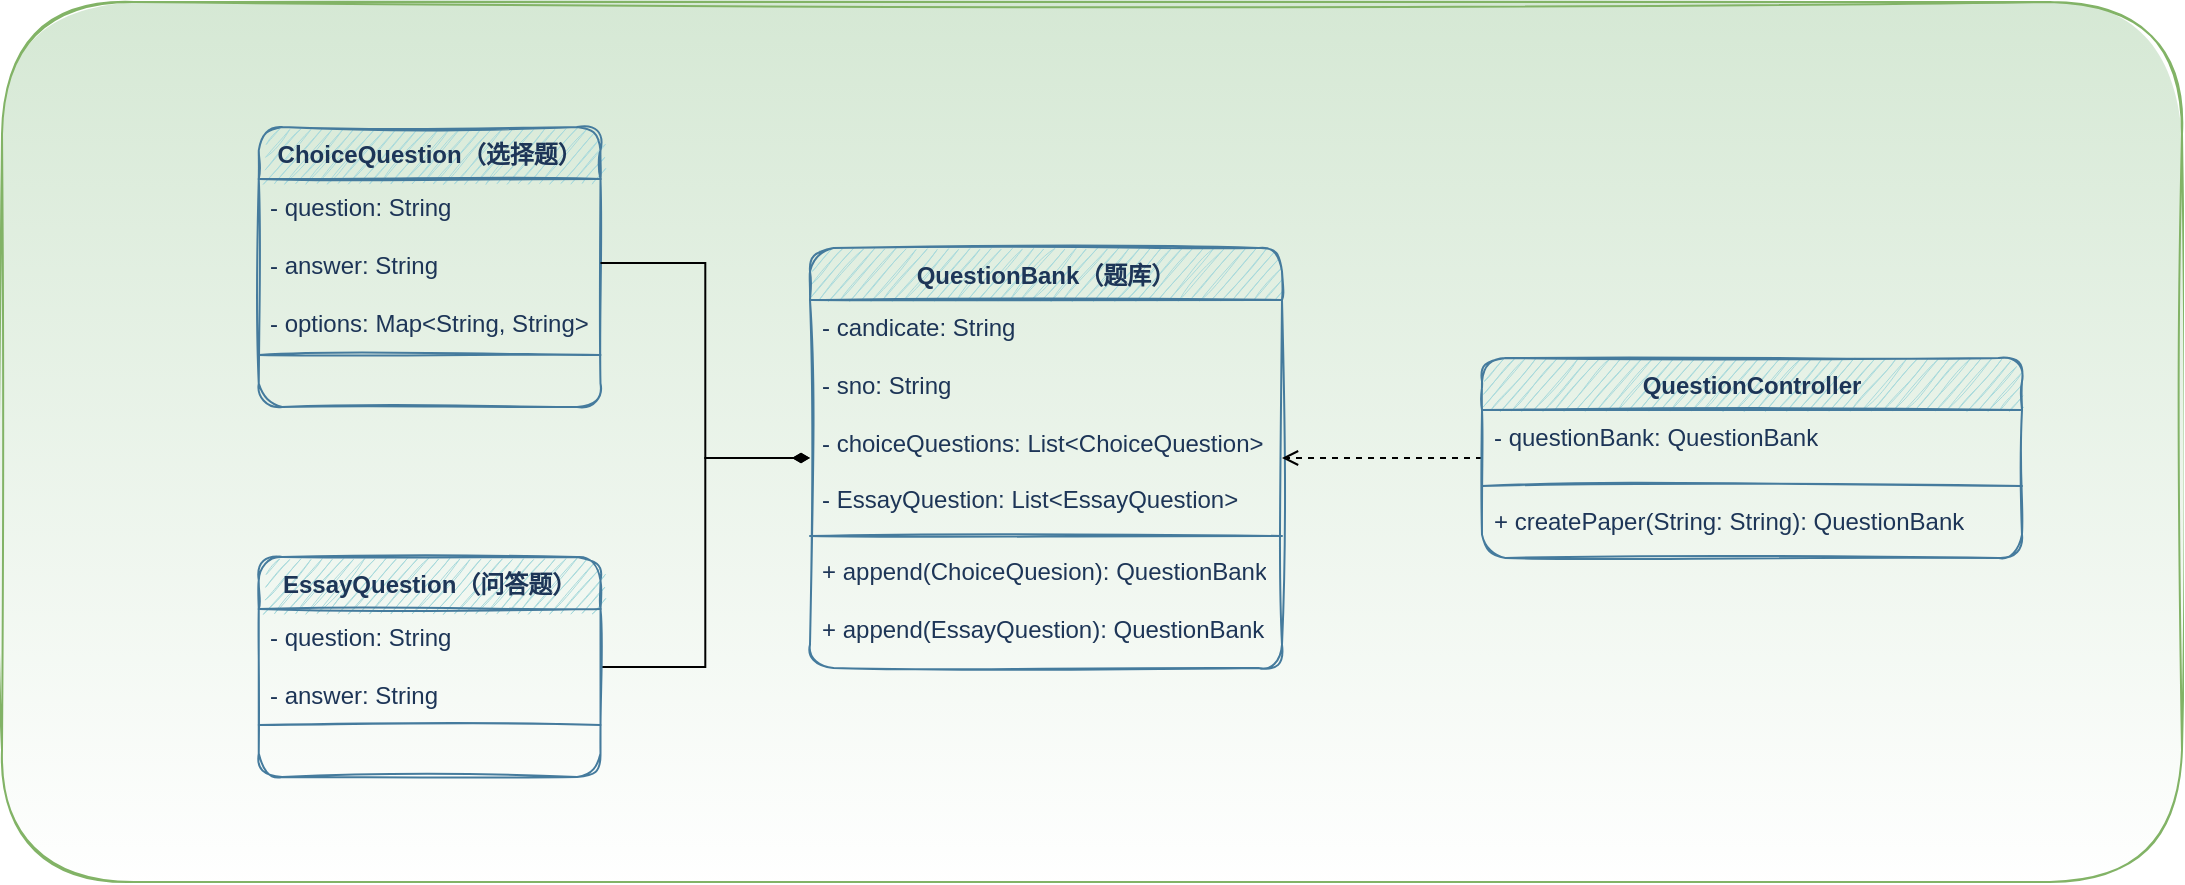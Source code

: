 <mxfile version="17.2.1" type="device"><diagram id="u-0PSGz0bRT5Q4-UYbc9" name="第 1 页"><mxGraphModel dx="3109" dy="2563" grid="1" gridSize="10" guides="1" tooltips="1" connect="1" arrows="1" fold="1" page="1" pageScale="1" pageWidth="827" pageHeight="1169" math="0" shadow="0"><root><mxCell id="0"/><mxCell id="1" parent="0"/><mxCell id="uE0cTODmxKCIgq9IifA6-1" value="" style="rounded=1;whiteSpace=wrap;html=1;sketch=1;labelBackgroundColor=none;fillColor=#d5e8d4;strokeColor=#82b366;gradientColor=#ffffff;" parent="1" vertex="1"><mxGeometry x="-1540" y="260" width="1090" height="440" as="geometry"/></mxCell><mxCell id="uE0cTODmxKCIgq9IifA6-5" value="ChoiceQuestion（选择题）" style="swimlane;fontStyle=1;align=center;verticalAlign=top;childLayout=stackLayout;horizontal=1;startSize=26;horizontalStack=0;resizeParent=1;resizeParentMax=0;resizeLast=0;collapsible=1;marginBottom=0;fontSize=12;sketch=1;fillColor=#A8DADC;strokeColor=#457B9D;fontColor=#1D3557;rounded=1;" parent="1" vertex="1"><mxGeometry x="-1411.62" y="322.5" width="170.87" height="140" as="geometry"/></mxCell><mxCell id="uE0cTODmxKCIgq9IifA6-6" value="- question: String&lt;br&gt;&lt;br&gt;- answer: String&lt;br&gt;&lt;br&gt;- options: Map&amp;lt;String, String&amp;gt;" style="text;strokeColor=none;fillColor=none;align=left;verticalAlign=top;spacingLeft=4;spacingRight=4;overflow=hidden;rotatable=0;points=[[0,0.5],[1,0.5]];portConstraint=eastwest;fontSize=12;html=1;sketch=1;fontColor=#1D3557;rounded=1;" parent="uE0cTODmxKCIgq9IifA6-5" vertex="1"><mxGeometry y="26" width="170.87" height="84" as="geometry"/></mxCell><mxCell id="uE0cTODmxKCIgq9IifA6-7" value="" style="line;strokeWidth=1;fillColor=none;align=left;verticalAlign=middle;spacingTop=-1;spacingLeft=3;spacingRight=3;rotatable=0;labelPosition=right;points=[];portConstraint=eastwest;fontSize=12;sketch=1;labelBackgroundColor=#F1FAEE;strokeColor=#457B9D;fontColor=#1D3557;rounded=1;" parent="uE0cTODmxKCIgq9IifA6-5" vertex="1"><mxGeometry y="110" width="170.87" height="8" as="geometry"/></mxCell><mxCell id="uE0cTODmxKCIgq9IifA6-8" value="&amp;nbsp;" style="text;strokeColor=none;fillColor=none;align=left;verticalAlign=top;spacingLeft=4;spacingRight=4;overflow=hidden;rotatable=0;points=[[0,0.5],[1,0.5]];portConstraint=eastwest;fontSize=12;html=1;sketch=1;fontColor=#1D3557;rounded=1;" parent="uE0cTODmxKCIgq9IifA6-5" vertex="1"><mxGeometry y="118" width="170.87" height="22" as="geometry"/></mxCell><mxCell id="uE0cTODmxKCIgq9IifA6-17" value="QuestionBank（题库）" style="swimlane;fontStyle=1;align=center;verticalAlign=top;childLayout=stackLayout;horizontal=1;startSize=26;horizontalStack=0;resizeParent=1;resizeParentMax=0;resizeLast=0;collapsible=1;marginBottom=0;fontSize=12;sketch=1;fillColor=#A8DADC;strokeColor=#457B9D;fontColor=#1D3557;rounded=1;" parent="1" vertex="1"><mxGeometry x="-1136" y="383" width="236" height="210" as="geometry"/></mxCell><mxCell id="uE0cTODmxKCIgq9IifA6-18" value="- candicate: String&lt;br&gt;&lt;br&gt;- sno: String&lt;br&gt;&lt;br&gt;- choiceQuestions: List&amp;lt;ChoiceQuestion&amp;gt;&lt;br&gt;&lt;br&gt;- EssayQuestion: List&amp;lt;EssayQuestion&amp;gt;" style="text;strokeColor=none;fillColor=none;align=left;verticalAlign=top;spacingLeft=4;spacingRight=4;overflow=hidden;rotatable=0;points=[[0,0.5],[1,0.5]];portConstraint=eastwest;fontSize=12;html=1;sketch=1;fontColor=#1D3557;rounded=1;" parent="uE0cTODmxKCIgq9IifA6-17" vertex="1"><mxGeometry y="26" width="236" height="114" as="geometry"/></mxCell><mxCell id="uE0cTODmxKCIgq9IifA6-19" value="" style="line;strokeWidth=1;fillColor=none;align=left;verticalAlign=middle;spacingTop=-1;spacingLeft=3;spacingRight=3;rotatable=0;labelPosition=right;points=[];portConstraint=eastwest;fontSize=12;sketch=1;labelBackgroundColor=#F1FAEE;strokeColor=#457B9D;fontColor=#1D3557;rounded=1;" parent="uE0cTODmxKCIgq9IifA6-17" vertex="1"><mxGeometry y="140" width="236" height="8" as="geometry"/></mxCell><mxCell id="uE0cTODmxKCIgq9IifA6-20" value="+ append(ChoiceQuesion): QuestionBank&lt;br&gt;&lt;br&gt;+ append(EssayQuestion): QuestionBank" style="text;strokeColor=none;fillColor=none;align=left;verticalAlign=top;spacingLeft=4;spacingRight=4;overflow=hidden;rotatable=0;points=[[0,0.5],[1,0.5]];portConstraint=eastwest;fontSize=12;html=1;sketch=1;fontColor=#1D3557;rounded=1;" parent="uE0cTODmxKCIgq9IifA6-17" vertex="1"><mxGeometry y="148" width="236" height="62" as="geometry"/></mxCell><mxCell id="APh35g0jUquIuUjAB045-9" style="edgeStyle=orthogonalEdgeStyle;rounded=0;orthogonalLoop=1;jettySize=auto;html=1;endArrow=diamondThin;endFill=1;" parent="1" source="APh35g0jUquIuUjAB045-1" target="uE0cTODmxKCIgq9IifA6-17" edge="1"><mxGeometry relative="1" as="geometry"/></mxCell><mxCell id="APh35g0jUquIuUjAB045-1" value="EssayQuestion（问答题）" style="swimlane;fontStyle=1;align=center;verticalAlign=top;childLayout=stackLayout;horizontal=1;startSize=26;horizontalStack=0;resizeParent=1;resizeParentMax=0;resizeLast=0;collapsible=1;marginBottom=0;fontSize=12;sketch=1;fillColor=#A8DADC;strokeColor=#457B9D;fontColor=#1D3557;rounded=1;" parent="1" vertex="1"><mxGeometry x="-1411.62" y="537.5" width="170.87" height="110" as="geometry"/></mxCell><mxCell id="APh35g0jUquIuUjAB045-2" value="- question: String&lt;br&gt;&lt;br&gt;- answer: String" style="text;strokeColor=none;fillColor=none;align=left;verticalAlign=top;spacingLeft=4;spacingRight=4;overflow=hidden;rotatable=0;points=[[0,0.5],[1,0.5]];portConstraint=eastwest;fontSize=12;html=1;sketch=1;fontColor=#1D3557;rounded=1;" parent="APh35g0jUquIuUjAB045-1" vertex="1"><mxGeometry y="26" width="170.87" height="54" as="geometry"/></mxCell><mxCell id="APh35g0jUquIuUjAB045-3" value="" style="line;strokeWidth=1;fillColor=none;align=left;verticalAlign=middle;spacingTop=-1;spacingLeft=3;spacingRight=3;rotatable=0;labelPosition=right;points=[];portConstraint=eastwest;fontSize=12;sketch=1;labelBackgroundColor=#F1FAEE;strokeColor=#457B9D;fontColor=#1D3557;rounded=1;" parent="APh35g0jUquIuUjAB045-1" vertex="1"><mxGeometry y="80" width="170.87" height="8" as="geometry"/></mxCell><mxCell id="APh35g0jUquIuUjAB045-4" value="&amp;nbsp;" style="text;strokeColor=none;fillColor=none;align=left;verticalAlign=top;spacingLeft=4;spacingRight=4;overflow=hidden;rotatable=0;points=[[0,0.5],[1,0.5]];portConstraint=eastwest;fontSize=12;html=1;sketch=1;fontColor=#1D3557;rounded=1;" parent="APh35g0jUquIuUjAB045-1" vertex="1"><mxGeometry y="88" width="170.87" height="22" as="geometry"/></mxCell><mxCell id="APh35g0jUquIuUjAB045-8" style="edgeStyle=orthogonalEdgeStyle;rounded=0;orthogonalLoop=1;jettySize=auto;html=1;endArrow=diamondThin;endFill=1;" parent="1" source="uE0cTODmxKCIgq9IifA6-6" target="uE0cTODmxKCIgq9IifA6-17" edge="1"><mxGeometry relative="1" as="geometry"/></mxCell><mxCell id="APh35g0jUquIuUjAB045-14" style="edgeStyle=orthogonalEdgeStyle;rounded=0;orthogonalLoop=1;jettySize=auto;html=1;endArrow=open;endFill=0;dashed=1;" parent="1" source="APh35g0jUquIuUjAB045-10" target="uE0cTODmxKCIgq9IifA6-17" edge="1"><mxGeometry relative="1" as="geometry"/></mxCell><mxCell id="APh35g0jUquIuUjAB045-10" value="QuestionController" style="swimlane;fontStyle=1;align=center;verticalAlign=top;childLayout=stackLayout;horizontal=1;startSize=26;horizontalStack=0;resizeParent=1;resizeParentMax=0;resizeLast=0;collapsible=1;marginBottom=0;fontSize=12;sketch=1;fillColor=#A8DADC;strokeColor=#457B9D;fontColor=#1D3557;rounded=1;" parent="1" vertex="1"><mxGeometry x="-800" y="438" width="270" height="100" as="geometry"/></mxCell><mxCell id="APh35g0jUquIuUjAB045-11" value="- questionBank: QuestionBank" style="text;strokeColor=none;fillColor=none;align=left;verticalAlign=top;spacingLeft=4;spacingRight=4;overflow=hidden;rotatable=0;points=[[0,0.5],[1,0.5]];portConstraint=eastwest;fontSize=12;html=1;sketch=1;fontColor=#1D3557;rounded=1;" parent="APh35g0jUquIuUjAB045-10" vertex="1"><mxGeometry y="26" width="270" height="34" as="geometry"/></mxCell><mxCell id="APh35g0jUquIuUjAB045-12" value="" style="line;strokeWidth=1;fillColor=none;align=left;verticalAlign=middle;spacingTop=-1;spacingLeft=3;spacingRight=3;rotatable=0;labelPosition=right;points=[];portConstraint=eastwest;fontSize=12;sketch=1;labelBackgroundColor=#F1FAEE;strokeColor=#457B9D;fontColor=#1D3557;rounded=1;" parent="APh35g0jUquIuUjAB045-10" vertex="1"><mxGeometry y="60" width="270" height="8" as="geometry"/></mxCell><mxCell id="APh35g0jUquIuUjAB045-13" value="+ createPaper(String: String): QuestionBank" style="text;strokeColor=none;fillColor=none;align=left;verticalAlign=top;spacingLeft=4;spacingRight=4;overflow=hidden;rotatable=0;points=[[0,0.5],[1,0.5]];portConstraint=eastwest;fontSize=12;html=1;sketch=1;fontColor=#1D3557;rounded=1;" parent="APh35g0jUquIuUjAB045-10" vertex="1"><mxGeometry y="68" width="270" height="32" as="geometry"/></mxCell></root></mxGraphModel></diagram></mxfile>